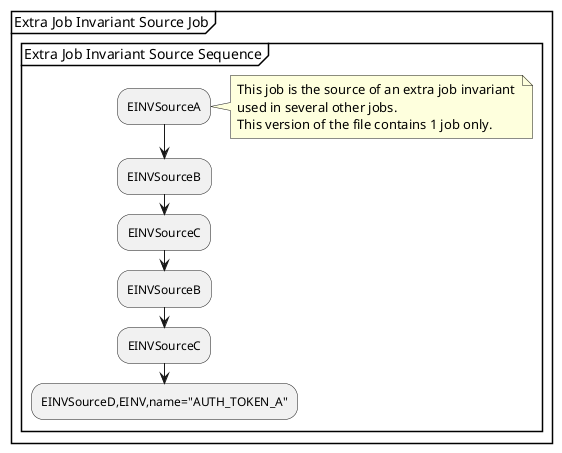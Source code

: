 @startuml
partition "Extra Job Invariant Source Job" {
group "Extra Job Invariant Source Sequence"
  :EINVSourceA;
  note right
    This job is the source of an extra job invariant 
    used in several other jobs.
    This version of the file contains 1 job only.
  end note
  :EINVSourceB;
  :EINVSourceC;
  :EINVSourceB;
  :EINVSourceC;
  :EINVSourceD,EINV,name="AUTH_TOKEN_A";
  detach
end group
}
@enduml
